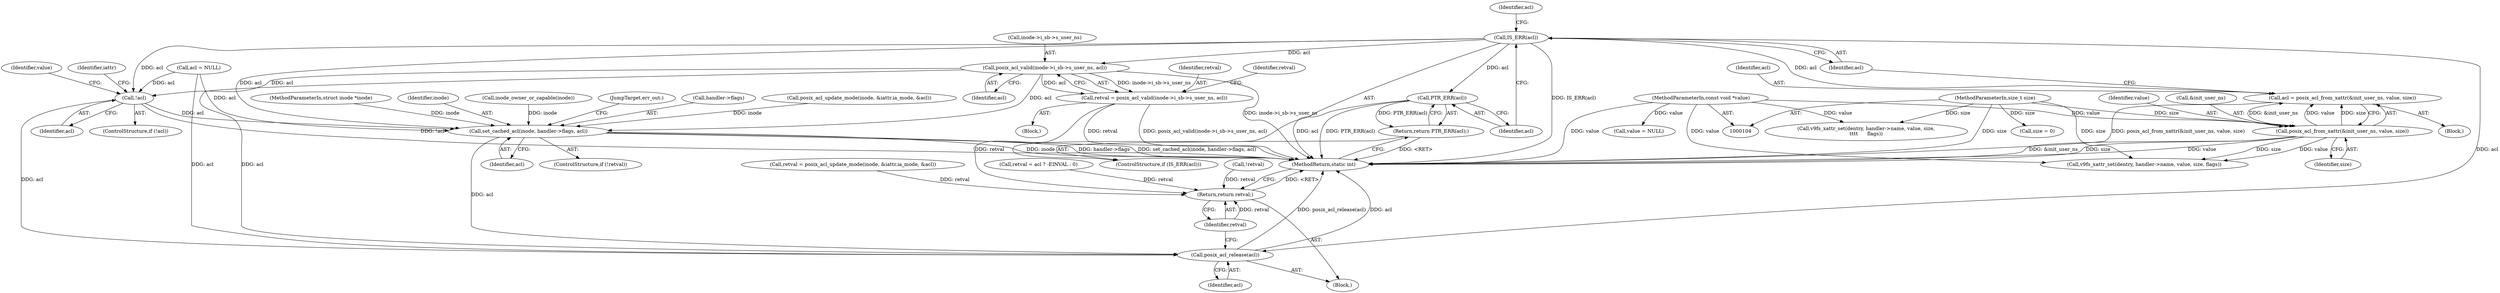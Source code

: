 digraph "0_linux_073931017b49d9458aa351605b43a7e34598caef@pointer" {
"1000163" [label="(Call,IS_ERR(acl))"];
"1000155" [label="(Call,acl = posix_acl_from_xattr(&init_user_ns, value, size))"];
"1000157" [label="(Call,posix_acl_from_xattr(&init_user_ns, value, size))"];
"1000109" [label="(MethodParameterIn,const void *value)"];
"1000110" [label="(MethodParameterIn,size_t size)"];
"1000166" [label="(Call,PTR_ERR(acl))"];
"1000165" [label="(Return,return PTR_ERR(acl);)"];
"1000174" [label="(Call,posix_acl_valid(inode->i_sb->s_user_ns, acl))"];
"1000172" [label="(Call,retval = posix_acl_valid(inode->i_sb->s_user_ns, acl))"];
"1000272" [label="(Return,return retval;)"];
"1000212" [label="(Call,!acl)"];
"1000263" [label="(Call,set_cached_acl(inode, handler->flags, acl))"];
"1000270" [label="(Call,posix_acl_release(acl))"];
"1000154" [label="(Block,)"];
"1000268" [label="(Identifier,acl)"];
"1000260" [label="(ControlStructure,if (!retval))"];
"1000269" [label="(JumpTarget,err_out:)"];
"1000274" [label="(MethodReturn,static int)"];
"1000185" [label="(Call,acl = NULL)"];
"1000261" [label="(Call,!retval)"];
"1000110" [label="(MethodParameterIn,size_t size)"];
"1000175" [label="(Call,inode->i_sb->s_user_ns)"];
"1000112" [label="(Block,)"];
"1000182" [label="(Identifier,retval)"];
"1000163" [label="(Call,IS_ERR(acl))"];
"1000109" [label="(MethodParameterIn,const void *value)"];
"1000155" [label="(Call,acl = posix_acl_from_xattr(&init_user_ns, value, size))"];
"1000216" [label="(Identifier,value)"];
"1000211" [label="(ControlStructure,if (!acl))"];
"1000271" [label="(Identifier,acl)"];
"1000174" [label="(Call,posix_acl_valid(inode->i_sb->s_user_ns, acl))"];
"1000218" [label="(Call,size = 0)"];
"1000170" [label="(Identifier,acl)"];
"1000166" [label="(Call,PTR_ERR(acl))"];
"1000270" [label="(Call,posix_acl_release(acl))"];
"1000171" [label="(Block,)"];
"1000239" [label="(Call,retval = acl ? -EINVAL : 0)"];
"1000162" [label="(ControlStructure,if (IS_ERR(acl)))"];
"1000252" [label="(Call,v9fs_xattr_set(dentry, handler->name, value, size, flags))"];
"1000265" [label="(Call,handler->flags)"];
"1000200" [label="(Call,posix_acl_update_mode(inode, &iattr.ia_mode, &acl))"];
"1000180" [label="(Identifier,acl)"];
"1000213" [label="(Identifier,acl)"];
"1000161" [label="(Identifier,size)"];
"1000272" [label="(Return,return retval;)"];
"1000107" [label="(MethodParameterIn,struct inode *inode)"];
"1000160" [label="(Identifier,value)"];
"1000164" [label="(Identifier,acl)"];
"1000173" [label="(Identifier,retval)"];
"1000264" [label="(Identifier,inode)"];
"1000212" [label="(Call,!acl)"];
"1000165" [label="(Return,return PTR_ERR(acl);)"];
"1000215" [label="(Call,value = NULL)"];
"1000198" [label="(Call,retval = posix_acl_update_mode(inode, &iattr.ia_mode, &acl))"];
"1000156" [label="(Identifier,acl)"];
"1000273" [label="(Identifier,retval)"];
"1000263" [label="(Call,set_cached_acl(inode, handler->flags, acl))"];
"1000158" [label="(Call,&init_user_ns)"];
"1000223" [label="(Identifier,iattr)"];
"1000147" [label="(Call,inode_owner_or_capable(inode))"];
"1000129" [label="(Call,v9fs_xattr_set(dentry, handler->name, value, size,\n\t\t\t\t      flags))"];
"1000167" [label="(Identifier,acl)"];
"1000157" [label="(Call,posix_acl_from_xattr(&init_user_ns, value, size))"];
"1000172" [label="(Call,retval = posix_acl_valid(inode->i_sb->s_user_ns, acl))"];
"1000163" -> "1000162"  [label="AST: "];
"1000163" -> "1000164"  [label="CFG: "];
"1000164" -> "1000163"  [label="AST: "];
"1000167" -> "1000163"  [label="CFG: "];
"1000170" -> "1000163"  [label="CFG: "];
"1000163" -> "1000274"  [label="DDG: IS_ERR(acl)"];
"1000155" -> "1000163"  [label="DDG: acl"];
"1000163" -> "1000166"  [label="DDG: acl"];
"1000163" -> "1000174"  [label="DDG: acl"];
"1000163" -> "1000212"  [label="DDG: acl"];
"1000163" -> "1000263"  [label="DDG: acl"];
"1000163" -> "1000270"  [label="DDG: acl"];
"1000155" -> "1000154"  [label="AST: "];
"1000155" -> "1000157"  [label="CFG: "];
"1000156" -> "1000155"  [label="AST: "];
"1000157" -> "1000155"  [label="AST: "];
"1000164" -> "1000155"  [label="CFG: "];
"1000155" -> "1000274"  [label="DDG: posix_acl_from_xattr(&init_user_ns, value, size)"];
"1000157" -> "1000155"  [label="DDG: &init_user_ns"];
"1000157" -> "1000155"  [label="DDG: value"];
"1000157" -> "1000155"  [label="DDG: size"];
"1000157" -> "1000161"  [label="CFG: "];
"1000158" -> "1000157"  [label="AST: "];
"1000160" -> "1000157"  [label="AST: "];
"1000161" -> "1000157"  [label="AST: "];
"1000157" -> "1000274"  [label="DDG: value"];
"1000157" -> "1000274"  [label="DDG: &init_user_ns"];
"1000157" -> "1000274"  [label="DDG: size"];
"1000109" -> "1000157"  [label="DDG: value"];
"1000110" -> "1000157"  [label="DDG: size"];
"1000157" -> "1000252"  [label="DDG: value"];
"1000157" -> "1000252"  [label="DDG: size"];
"1000109" -> "1000104"  [label="AST: "];
"1000109" -> "1000274"  [label="DDG: value"];
"1000109" -> "1000129"  [label="DDG: value"];
"1000109" -> "1000215"  [label="DDG: value"];
"1000109" -> "1000252"  [label="DDG: value"];
"1000110" -> "1000104"  [label="AST: "];
"1000110" -> "1000274"  [label="DDG: size"];
"1000110" -> "1000129"  [label="DDG: size"];
"1000110" -> "1000218"  [label="DDG: size"];
"1000110" -> "1000252"  [label="DDG: size"];
"1000166" -> "1000165"  [label="AST: "];
"1000166" -> "1000167"  [label="CFG: "];
"1000167" -> "1000166"  [label="AST: "];
"1000165" -> "1000166"  [label="CFG: "];
"1000166" -> "1000274"  [label="DDG: PTR_ERR(acl)"];
"1000166" -> "1000274"  [label="DDG: acl"];
"1000166" -> "1000165"  [label="DDG: PTR_ERR(acl)"];
"1000165" -> "1000162"  [label="AST: "];
"1000274" -> "1000165"  [label="CFG: "];
"1000165" -> "1000274"  [label="DDG: <RET>"];
"1000174" -> "1000172"  [label="AST: "];
"1000174" -> "1000180"  [label="CFG: "];
"1000175" -> "1000174"  [label="AST: "];
"1000180" -> "1000174"  [label="AST: "];
"1000172" -> "1000174"  [label="CFG: "];
"1000174" -> "1000274"  [label="DDG: inode->i_sb->s_user_ns"];
"1000174" -> "1000172"  [label="DDG: inode->i_sb->s_user_ns"];
"1000174" -> "1000172"  [label="DDG: acl"];
"1000174" -> "1000212"  [label="DDG: acl"];
"1000174" -> "1000263"  [label="DDG: acl"];
"1000174" -> "1000270"  [label="DDG: acl"];
"1000172" -> "1000171"  [label="AST: "];
"1000173" -> "1000172"  [label="AST: "];
"1000182" -> "1000172"  [label="CFG: "];
"1000172" -> "1000274"  [label="DDG: retval"];
"1000172" -> "1000274"  [label="DDG: posix_acl_valid(inode->i_sb->s_user_ns, acl)"];
"1000172" -> "1000272"  [label="DDG: retval"];
"1000272" -> "1000112"  [label="AST: "];
"1000272" -> "1000273"  [label="CFG: "];
"1000273" -> "1000272"  [label="AST: "];
"1000274" -> "1000272"  [label="CFG: "];
"1000272" -> "1000274"  [label="DDG: <RET>"];
"1000273" -> "1000272"  [label="DDG: retval"];
"1000239" -> "1000272"  [label="DDG: retval"];
"1000261" -> "1000272"  [label="DDG: retval"];
"1000198" -> "1000272"  [label="DDG: retval"];
"1000212" -> "1000211"  [label="AST: "];
"1000212" -> "1000213"  [label="CFG: "];
"1000213" -> "1000212"  [label="AST: "];
"1000216" -> "1000212"  [label="CFG: "];
"1000223" -> "1000212"  [label="CFG: "];
"1000212" -> "1000274"  [label="DDG: !acl"];
"1000185" -> "1000212"  [label="DDG: acl"];
"1000212" -> "1000263"  [label="DDG: acl"];
"1000212" -> "1000270"  [label="DDG: acl"];
"1000263" -> "1000260"  [label="AST: "];
"1000263" -> "1000268"  [label="CFG: "];
"1000264" -> "1000263"  [label="AST: "];
"1000265" -> "1000263"  [label="AST: "];
"1000268" -> "1000263"  [label="AST: "];
"1000269" -> "1000263"  [label="CFG: "];
"1000263" -> "1000274"  [label="DDG: handler->flags"];
"1000263" -> "1000274"  [label="DDG: set_cached_acl(inode, handler->flags, acl)"];
"1000263" -> "1000274"  [label="DDG: inode"];
"1000200" -> "1000263"  [label="DDG: inode"];
"1000147" -> "1000263"  [label="DDG: inode"];
"1000107" -> "1000263"  [label="DDG: inode"];
"1000185" -> "1000263"  [label="DDG: acl"];
"1000263" -> "1000270"  [label="DDG: acl"];
"1000270" -> "1000112"  [label="AST: "];
"1000270" -> "1000271"  [label="CFG: "];
"1000271" -> "1000270"  [label="AST: "];
"1000273" -> "1000270"  [label="CFG: "];
"1000270" -> "1000274"  [label="DDG: posix_acl_release(acl)"];
"1000270" -> "1000274"  [label="DDG: acl"];
"1000185" -> "1000270"  [label="DDG: acl"];
}
